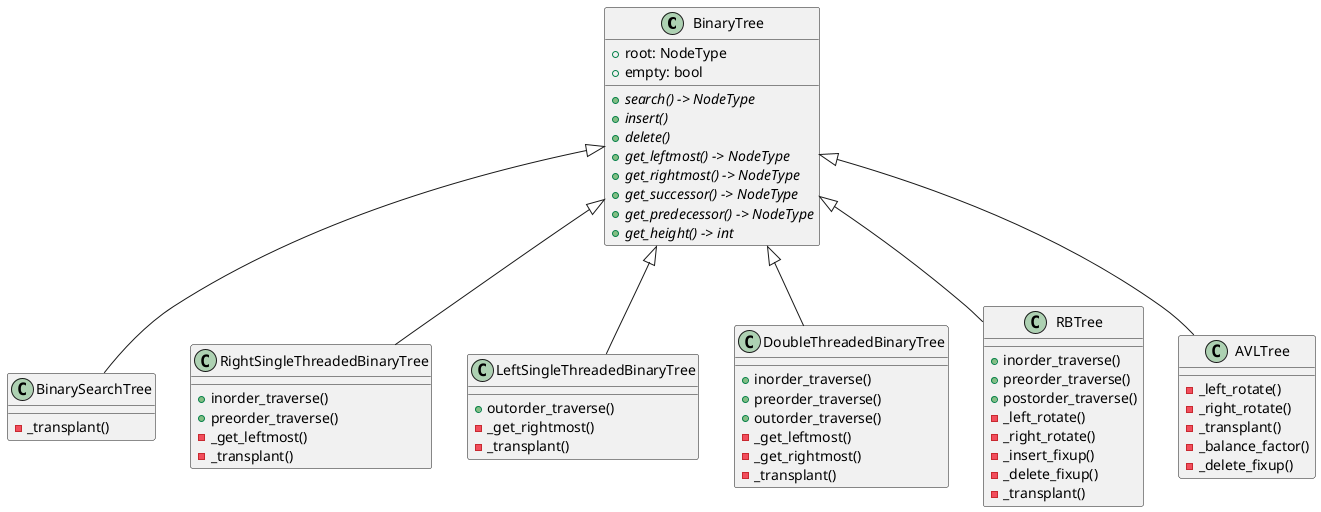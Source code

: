 @startuml

BinaryTree <|-- BinarySearchTree
BinaryTree <|-- RightSingleThreadedBinaryTree
BinaryTree <|-- LeftSingleThreadedBinaryTree
BinaryTree <|-- DoubleThreadedBinaryTree
BinaryTree <|-- RBTree
BinaryTree <|-- AVLTree

class BinaryTree {
    +root: NodeType
    +empty: bool
    {abstract} +search() -> NodeType
    {abstract} +insert()
    {abstract} +delete()
    {abstract} +get_leftmost() -> NodeType
    {abstract} +get_rightmost() -> NodeType
    {abstract} +get_successor() -> NodeType
    {abstract} +get_predecessor() -> NodeType
    {abstract} +get_height() -> int
}

class BinarySearchTree {
    -_transplant()
}

class RightSingleThreadedBinaryTree {
    +inorder_traverse()
    +preorder_traverse()
    -_get_leftmost()
    -_transplant()
}

class LeftSingleThreadedBinaryTree {
    +outorder_traverse()
    -_get_rightmost()
    -_transplant()
}

class DoubleThreadedBinaryTree {
    +inorder_traverse()
    +preorder_traverse()
    +outorder_traverse()
    -_get_leftmost()
    -_get_rightmost()
    -_transplant()
}

class RBTree {
    +inorder_traverse()
    +preorder_traverse()
    +postorder_traverse()
    -_left_rotate()
    -_right_rotate()
    -_insert_fixup()
    -_delete_fixup()
    -_transplant()

}

class AVLTree {
    -_left_rotate()
    -_right_rotate()
    -_transplant()
    -_balance_factor()
    -_delete_fixup()
}


@enduml
